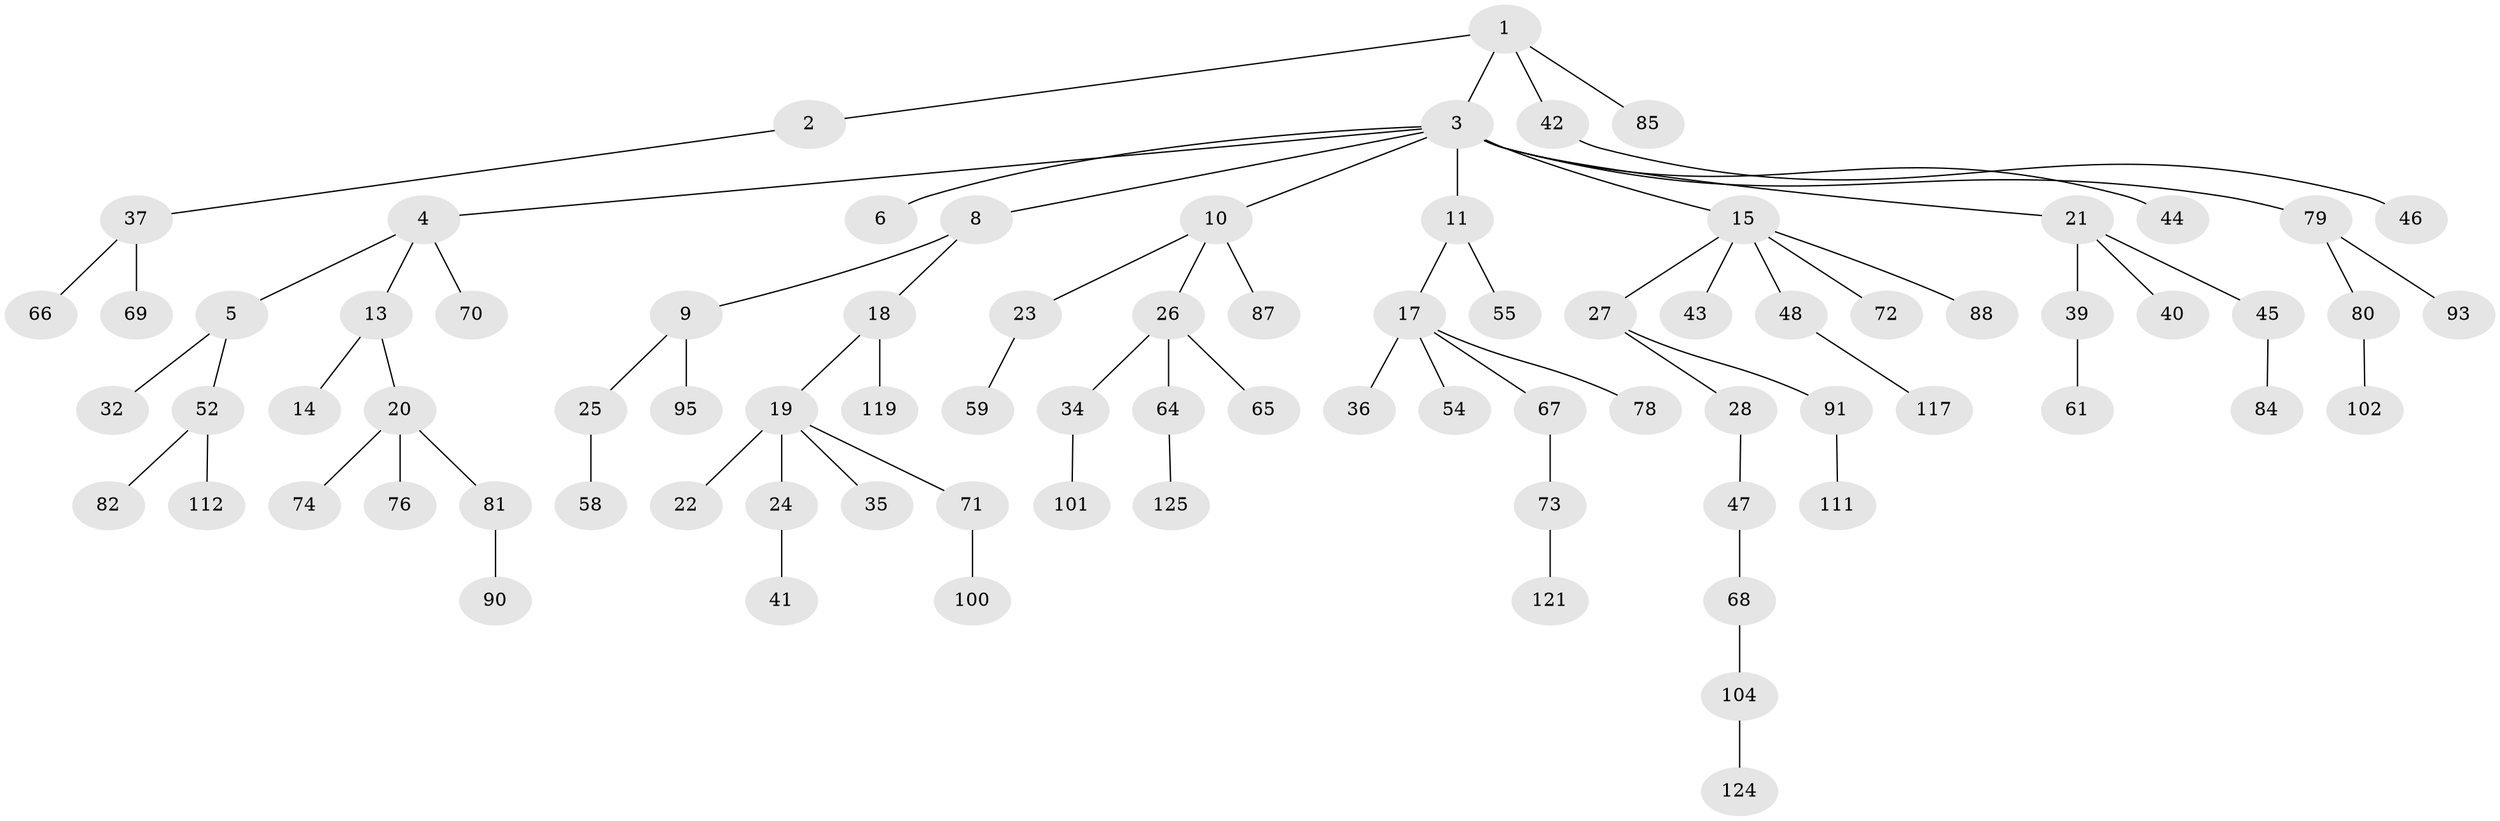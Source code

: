 // original degree distribution, {5: 0.015873015873015872, 3: 0.21428571428571427, 9: 0.007936507936507936, 2: 0.24603174603174602, 1: 0.46825396825396826, 4: 0.031746031746031744, 7: 0.007936507936507936, 6: 0.007936507936507936}
// Generated by graph-tools (version 1.1) at 2025/42/03/06/25 10:42:04]
// undirected, 82 vertices, 81 edges
graph export_dot {
graph [start="1"]
  node [color=gray90,style=filled];
  1 [super="+51"];
  2 [super="+96"];
  3 [super="+7"];
  4 [super="+113"];
  5 [super="+12"];
  6;
  8;
  9 [super="+56"];
  10 [super="+16"];
  11 [super="+53"];
  13;
  14 [super="+123"];
  15 [super="+30"];
  17 [super="+33"];
  18 [super="+50"];
  19 [super="+75"];
  20 [super="+29"];
  21 [super="+38"];
  22;
  23 [super="+89"];
  24 [super="+63"];
  25;
  26 [super="+31"];
  27 [super="+60"];
  28 [super="+109"];
  32;
  34 [super="+114"];
  35 [super="+120"];
  36 [super="+97"];
  37 [super="+83"];
  39 [super="+77"];
  40;
  41 [super="+118"];
  42 [super="+49"];
  43 [super="+116"];
  44;
  45 [super="+57"];
  46 [super="+126"];
  47 [super="+62"];
  48 [super="+94"];
  52 [super="+86"];
  54;
  55;
  58;
  59 [super="+110"];
  61;
  64 [super="+92"];
  65 [super="+108"];
  66;
  67 [super="+103"];
  68 [super="+99"];
  69 [super="+98"];
  70;
  71;
  72;
  73;
  74;
  76;
  78;
  79;
  80 [super="+106"];
  81;
  82;
  84;
  85;
  87;
  88;
  90 [super="+115"];
  91;
  93 [super="+105"];
  95;
  100;
  101 [super="+107"];
  102 [super="+122"];
  104;
  111;
  112;
  117;
  119;
  121;
  124;
  125;
  1 -- 2;
  1 -- 3;
  1 -- 42;
  1 -- 85;
  2 -- 37;
  3 -- 4;
  3 -- 6;
  3 -- 8;
  3 -- 10;
  3 -- 11;
  3 -- 15;
  3 -- 21;
  3 -- 44;
  3 -- 79;
  4 -- 5;
  4 -- 13;
  4 -- 70;
  5 -- 32;
  5 -- 52;
  8 -- 9;
  8 -- 18;
  9 -- 25;
  9 -- 95;
  10 -- 23;
  10 -- 87;
  10 -- 26;
  11 -- 17;
  11 -- 55;
  13 -- 14;
  13 -- 20;
  15 -- 27;
  15 -- 43;
  15 -- 48;
  15 -- 72;
  15 -- 88;
  17 -- 36;
  17 -- 78;
  17 -- 67;
  17 -- 54;
  18 -- 19;
  18 -- 119;
  19 -- 22;
  19 -- 24;
  19 -- 35;
  19 -- 71;
  20 -- 74;
  20 -- 76;
  20 -- 81;
  21 -- 45;
  21 -- 40;
  21 -- 39;
  23 -- 59;
  24 -- 41;
  25 -- 58;
  26 -- 65;
  26 -- 64;
  26 -- 34;
  27 -- 28;
  27 -- 91;
  28 -- 47;
  34 -- 101;
  37 -- 66;
  37 -- 69;
  39 -- 61;
  42 -- 46;
  45 -- 84;
  47 -- 68;
  48 -- 117;
  52 -- 82;
  52 -- 112;
  64 -- 125;
  67 -- 73;
  68 -- 104;
  71 -- 100;
  73 -- 121;
  79 -- 80;
  79 -- 93;
  80 -- 102;
  81 -- 90;
  91 -- 111;
  104 -- 124;
}
